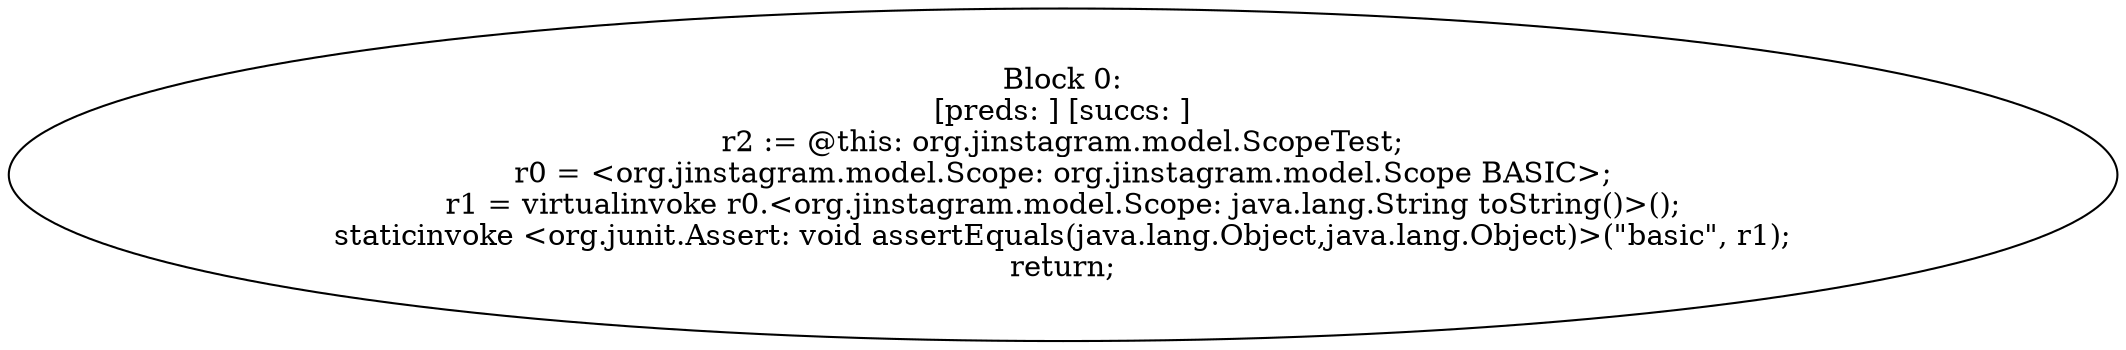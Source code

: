digraph "unitGraph" {
    "Block 0:
[preds: ] [succs: ]
r2 := @this: org.jinstagram.model.ScopeTest;
r0 = <org.jinstagram.model.Scope: org.jinstagram.model.Scope BASIC>;
r1 = virtualinvoke r0.<org.jinstagram.model.Scope: java.lang.String toString()>();
staticinvoke <org.junit.Assert: void assertEquals(java.lang.Object,java.lang.Object)>(\"basic\", r1);
return;
"
}
